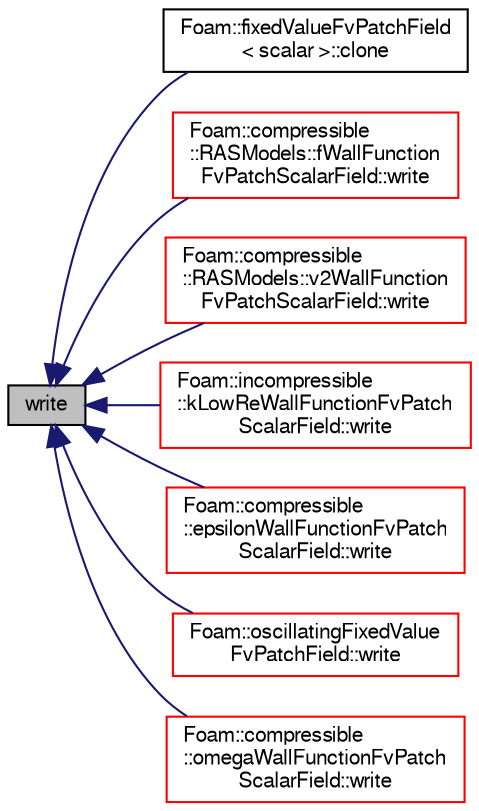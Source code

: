 digraph "write"
{
  bgcolor="transparent";
  edge [fontname="FreeSans",fontsize="10",labelfontname="FreeSans",labelfontsize="10"];
  node [fontname="FreeSans",fontsize="10",shape=record];
  rankdir="LR";
  Node35 [label="write",height=0.2,width=0.4,color="black", fillcolor="grey75", style="filled", fontcolor="black"];
  Node35 -> Node36 [dir="back",color="midnightblue",fontsize="10",style="solid",fontname="FreeSans"];
  Node36 [label="Foam::fixedValueFvPatchField\l\< scalar \>::clone",height=0.2,width=0.4,color="black",URL="$a21986.html#a6dfbb046cc414bcb0ee27a1646815537",tooltip="Construct and return a clone setting internal field reference. "];
  Node35 -> Node37 [dir="back",color="midnightblue",fontsize="10",style="solid",fontname="FreeSans"];
  Node37 [label="Foam::compressible\l::RASModels::fWallFunction\lFvPatchScalarField::write",height=0.2,width=0.4,color="red",URL="$a30686.html#a293fdfec8bdfbd5c3913ab4c9f3454ff",tooltip="Write. "];
  Node35 -> Node39 [dir="back",color="midnightblue",fontsize="10",style="solid",fontname="FreeSans"];
  Node39 [label="Foam::compressible\l::RASModels::v2WallFunction\lFvPatchScalarField::write",height=0.2,width=0.4,color="red",URL="$a30730.html#a293fdfec8bdfbd5c3913ab4c9f3454ff",tooltip="Write. "];
  Node35 -> Node41 [dir="back",color="midnightblue",fontsize="10",style="solid",fontname="FreeSans"];
  Node41 [label="Foam::incompressible\l::kLowReWallFunctionFvPatch\lScalarField::write",height=0.2,width=0.4,color="red",URL="$a30966.html#a293fdfec8bdfbd5c3913ab4c9f3454ff",tooltip="Write. "];
  Node35 -> Node43 [dir="back",color="midnightblue",fontsize="10",style="solid",fontname="FreeSans"];
  Node43 [label="Foam::compressible\l::epsilonWallFunctionFvPatch\lScalarField::write",height=0.2,width=0.4,color="red",URL="$a30682.html#a293fdfec8bdfbd5c3913ab4c9f3454ff",tooltip="Write. "];
  Node35 -> Node45 [dir="back",color="midnightblue",fontsize="10",style="solid",fontname="FreeSans"];
  Node45 [label="Foam::oscillatingFixedValue\lFvPatchField::write",height=0.2,width=0.4,color="red",URL="$a22190.html#a293fdfec8bdfbd5c3913ab4c9f3454ff",tooltip="Write. "];
  Node35 -> Node47 [dir="back",color="midnightblue",fontsize="10",style="solid",fontname="FreeSans"];
  Node47 [label="Foam::compressible\l::omegaWallFunctionFvPatch\lScalarField::write",height=0.2,width=0.4,color="red",URL="$a30726.html#a293fdfec8bdfbd5c3913ab4c9f3454ff",tooltip="Write. "];
}
